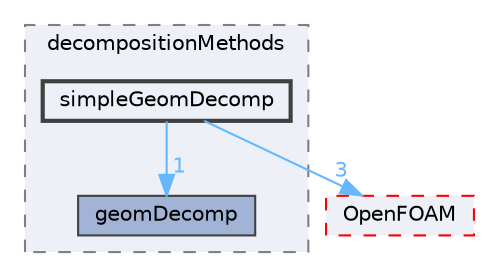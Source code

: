digraph "src/parallel/decompose/decompositionMethods/simpleGeomDecomp"
{
 // LATEX_PDF_SIZE
  bgcolor="transparent";
  edge [fontname=Helvetica,fontsize=10,labelfontname=Helvetica,labelfontsize=10];
  node [fontname=Helvetica,fontsize=10,shape=box,height=0.2,width=0.4];
  compound=true
  subgraph clusterdir_e3b70d1802e286fd48b60eaae8da0038 {
    graph [ bgcolor="#edf0f7", pencolor="grey50", label="decompositionMethods", fontname=Helvetica,fontsize=10 style="filled,dashed", URL="dir_e3b70d1802e286fd48b60eaae8da0038.html",tooltip=""]
  dir_9e69b39d0380318df2fa662500312bbd [label="geomDecomp", fillcolor="#a2b4d6", color="grey25", style="filled", URL="dir_9e69b39d0380318df2fa662500312bbd.html",tooltip=""];
  dir_404278870dd8cbcf6077845d47211cba [label="simpleGeomDecomp", fillcolor="#edf0f7", color="grey25", style="filled,bold", URL="dir_404278870dd8cbcf6077845d47211cba.html",tooltip=""];
  }
  dir_c5473ff19b20e6ec4dfe5c310b3778a8 [label="OpenFOAM", fillcolor="#edf0f7", color="red", style="filled,dashed", URL="dir_c5473ff19b20e6ec4dfe5c310b3778a8.html",tooltip=""];
  dir_404278870dd8cbcf6077845d47211cba->dir_9e69b39d0380318df2fa662500312bbd [headlabel="1", labeldistance=1.5 headhref="dir_003535_001618.html" href="dir_003535_001618.html" color="steelblue1" fontcolor="steelblue1"];
  dir_404278870dd8cbcf6077845d47211cba->dir_c5473ff19b20e6ec4dfe5c310b3778a8 [headlabel="3", labeldistance=1.5 headhref="dir_003535_002695.html" href="dir_003535_002695.html" color="steelblue1" fontcolor="steelblue1"];
}
